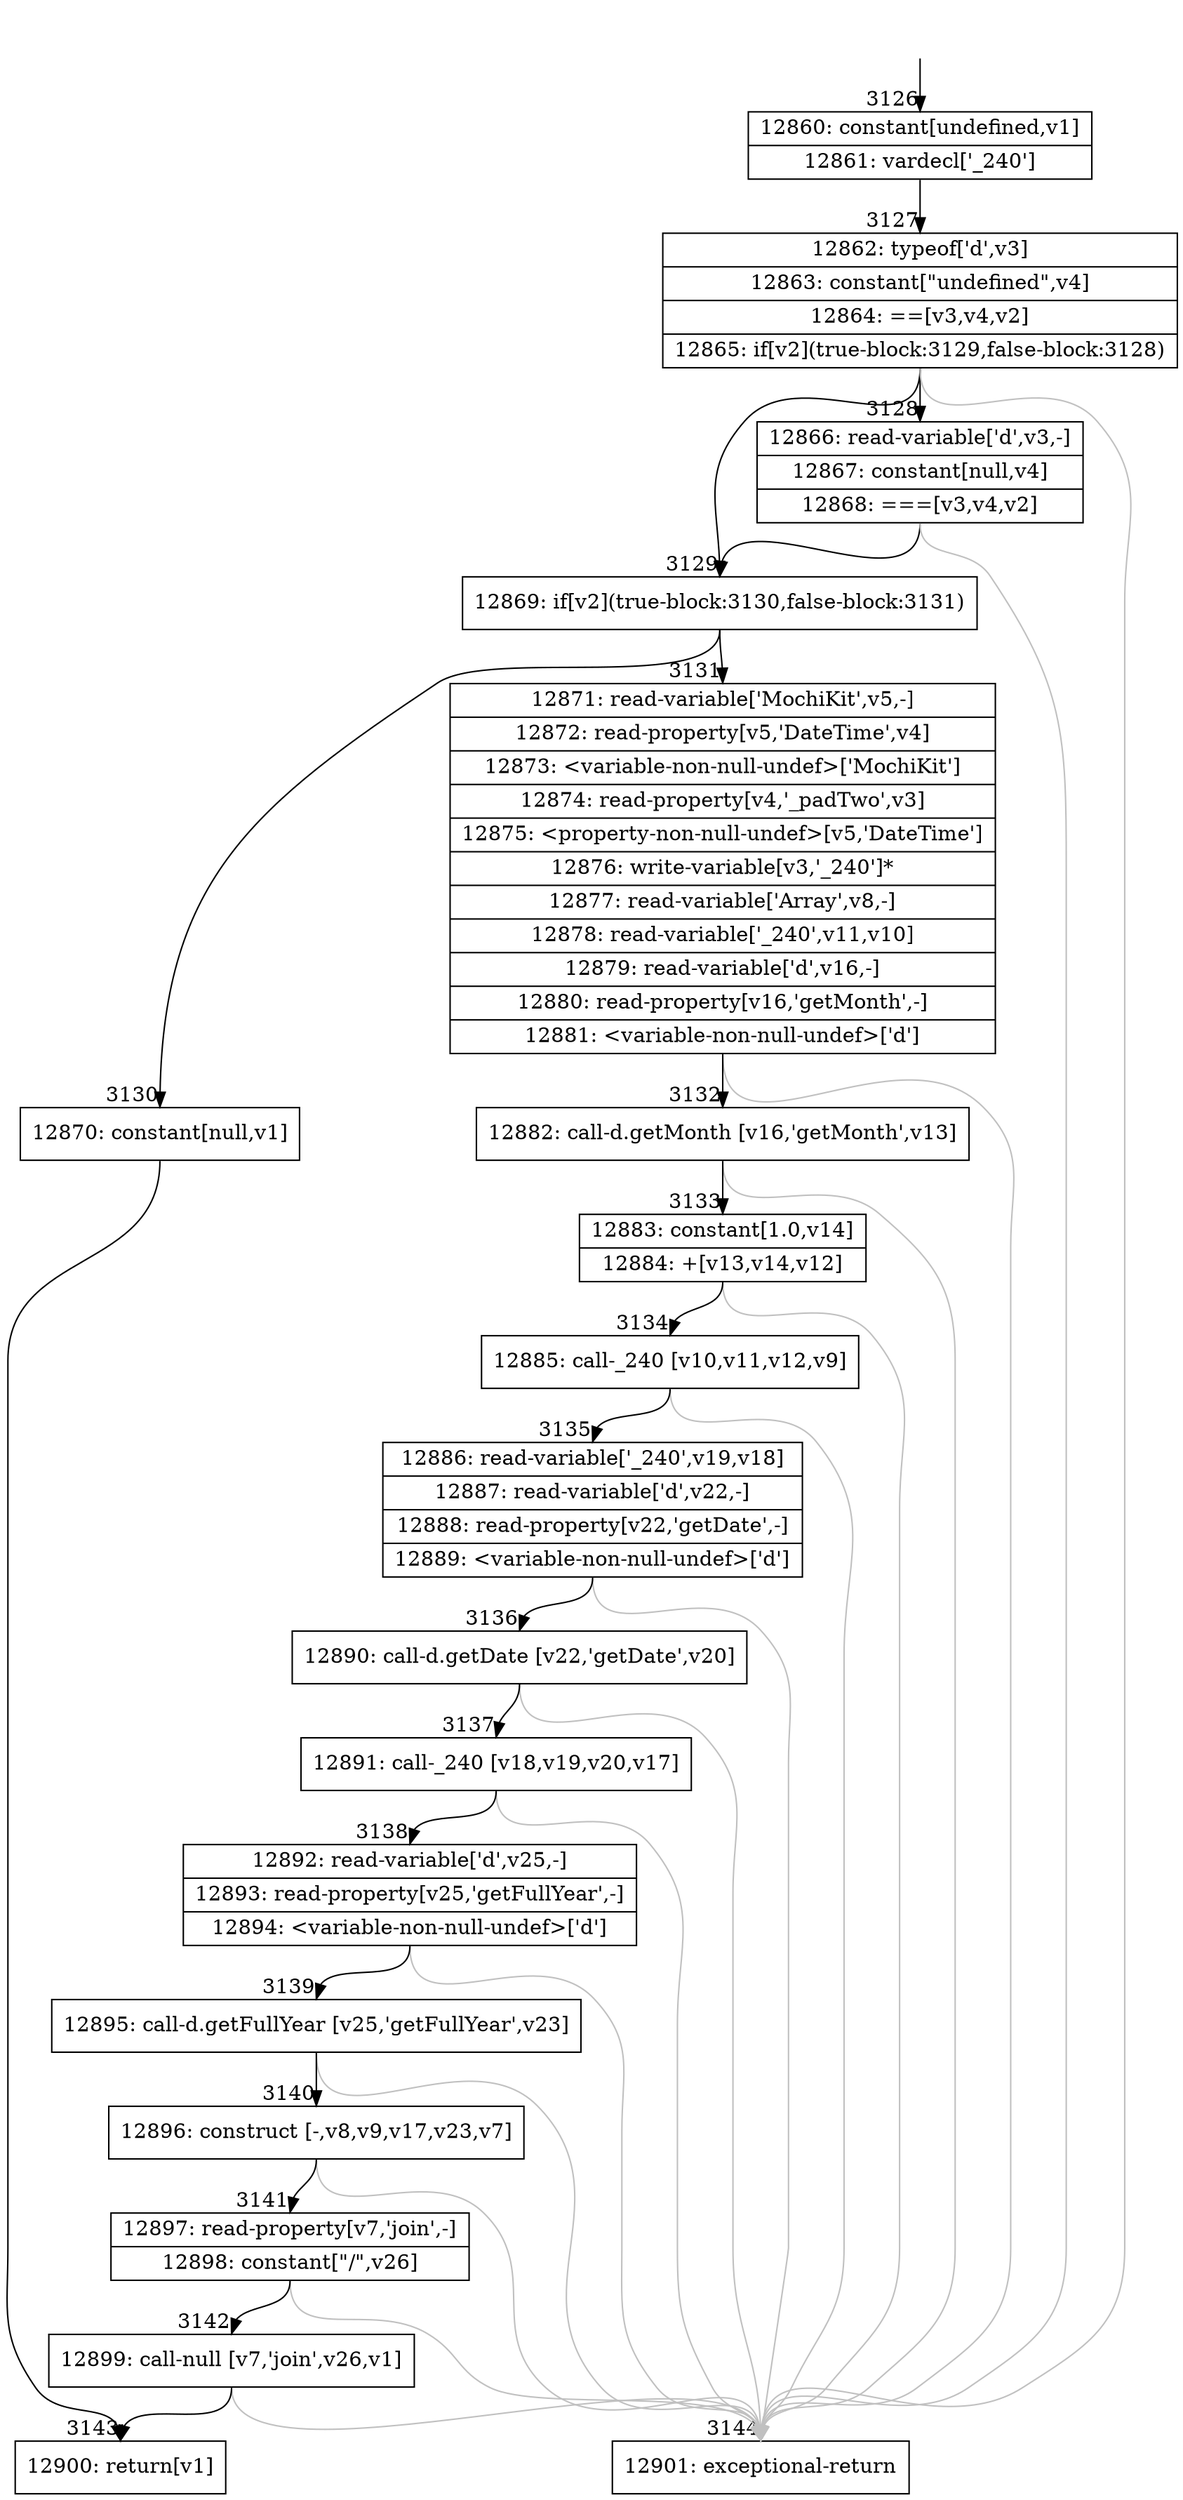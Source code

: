 digraph {
rankdir="TD"
BB_entry237[shape=none,label=""];
BB_entry237 -> BB3126 [tailport=s, headport=n, headlabel="    3126"]
BB3126 [shape=record label="{12860: constant[undefined,v1]|12861: vardecl['_240']}" ] 
BB3126 -> BB3127 [tailport=s, headport=n, headlabel="      3127"]
BB3127 [shape=record label="{12862: typeof['d',v3]|12863: constant[\"undefined\",v4]|12864: ==[v3,v4,v2]|12865: if[v2](true-block:3129,false-block:3128)}" ] 
BB3127 -> BB3129 [tailport=s, headport=n, headlabel="      3129"]
BB3127 -> BB3128 [tailport=s, headport=n, headlabel="      3128"]
BB3127 -> BB3144 [tailport=s, headport=n, color=gray, headlabel="      3144"]
BB3128 [shape=record label="{12866: read-variable['d',v3,-]|12867: constant[null,v4]|12868: ===[v3,v4,v2]}" ] 
BB3128 -> BB3129 [tailport=s, headport=n]
BB3128 -> BB3144 [tailport=s, headport=n, color=gray]
BB3129 [shape=record label="{12869: if[v2](true-block:3130,false-block:3131)}" ] 
BB3129 -> BB3130 [tailport=s, headport=n, headlabel="      3130"]
BB3129 -> BB3131 [tailport=s, headport=n, headlabel="      3131"]
BB3130 [shape=record label="{12870: constant[null,v1]}" ] 
BB3130 -> BB3143 [tailport=s, headport=n, headlabel="      3143"]
BB3131 [shape=record label="{12871: read-variable['MochiKit',v5,-]|12872: read-property[v5,'DateTime',v4]|12873: \<variable-non-null-undef\>['MochiKit']|12874: read-property[v4,'_padTwo',v3]|12875: \<property-non-null-undef\>[v5,'DateTime']|12876: write-variable[v3,'_240']*|12877: read-variable['Array',v8,-]|12878: read-variable['_240',v11,v10]|12879: read-variable['d',v16,-]|12880: read-property[v16,'getMonth',-]|12881: \<variable-non-null-undef\>['d']}" ] 
BB3131 -> BB3132 [tailport=s, headport=n, headlabel="      3132"]
BB3131 -> BB3144 [tailport=s, headport=n, color=gray]
BB3132 [shape=record label="{12882: call-d.getMonth [v16,'getMonth',v13]}" ] 
BB3132 -> BB3133 [tailport=s, headport=n, headlabel="      3133"]
BB3132 -> BB3144 [tailport=s, headport=n, color=gray]
BB3133 [shape=record label="{12883: constant[1.0,v14]|12884: +[v13,v14,v12]}" ] 
BB3133 -> BB3134 [tailport=s, headport=n, headlabel="      3134"]
BB3133 -> BB3144 [tailport=s, headport=n, color=gray]
BB3134 [shape=record label="{12885: call-_240 [v10,v11,v12,v9]}" ] 
BB3134 -> BB3135 [tailport=s, headport=n, headlabel="      3135"]
BB3134 -> BB3144 [tailport=s, headport=n, color=gray]
BB3135 [shape=record label="{12886: read-variable['_240',v19,v18]|12887: read-variable['d',v22,-]|12888: read-property[v22,'getDate',-]|12889: \<variable-non-null-undef\>['d']}" ] 
BB3135 -> BB3136 [tailport=s, headport=n, headlabel="      3136"]
BB3135 -> BB3144 [tailport=s, headport=n, color=gray]
BB3136 [shape=record label="{12890: call-d.getDate [v22,'getDate',v20]}" ] 
BB3136 -> BB3137 [tailport=s, headport=n, headlabel="      3137"]
BB3136 -> BB3144 [tailport=s, headport=n, color=gray]
BB3137 [shape=record label="{12891: call-_240 [v18,v19,v20,v17]}" ] 
BB3137 -> BB3138 [tailport=s, headport=n, headlabel="      3138"]
BB3137 -> BB3144 [tailport=s, headport=n, color=gray]
BB3138 [shape=record label="{12892: read-variable['d',v25,-]|12893: read-property[v25,'getFullYear',-]|12894: \<variable-non-null-undef\>['d']}" ] 
BB3138 -> BB3139 [tailport=s, headport=n, headlabel="      3139"]
BB3138 -> BB3144 [tailport=s, headport=n, color=gray]
BB3139 [shape=record label="{12895: call-d.getFullYear [v25,'getFullYear',v23]}" ] 
BB3139 -> BB3140 [tailport=s, headport=n, headlabel="      3140"]
BB3139 -> BB3144 [tailport=s, headport=n, color=gray]
BB3140 [shape=record label="{12896: construct [-,v8,v9,v17,v23,v7]}" ] 
BB3140 -> BB3141 [tailport=s, headport=n, headlabel="      3141"]
BB3140 -> BB3144 [tailport=s, headport=n, color=gray]
BB3141 [shape=record label="{12897: read-property[v7,'join',-]|12898: constant[\"/\",v26]}" ] 
BB3141 -> BB3142 [tailport=s, headport=n, headlabel="      3142"]
BB3141 -> BB3144 [tailport=s, headport=n, color=gray]
BB3142 [shape=record label="{12899: call-null [v7,'join',v26,v1]}" ] 
BB3142 -> BB3143 [tailport=s, headport=n]
BB3142 -> BB3144 [tailport=s, headport=n, color=gray]
BB3143 [shape=record label="{12900: return[v1]}" ] 
BB3144 [shape=record label="{12901: exceptional-return}" ] 
//#$~ 2012
}

